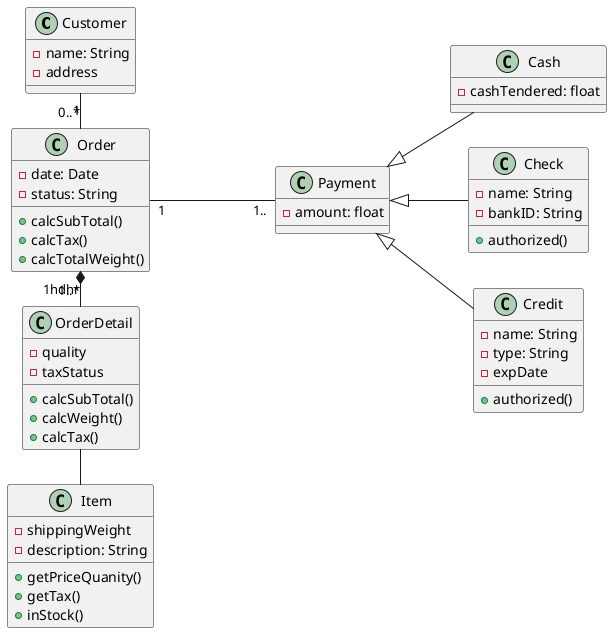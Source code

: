 @startuml
/''' Class Define '''/
class Customer {
    -name: String
    -address
}

class Order {
    -date: Date
    -status: String
    +calcSubTotal()
    +calcTax()
    +calcTotalWeight()
}

class OrderDetail {
    -quality
    -taxStatus
    +calcSubTotal()
    +calcWeight()
    +calcTax()
}

class Item {
    -shippingWeight
    -description: String
    +getPriceQuanity()
    +getTax()
    +inStock()
}

class Payment {
    -amount: float
}

class Cash {
    -cashTendered: float
}

class Check {
    -name: String
    -bankID: String
    +authorized()
}

class Credit {
    -name: String
    -type: String
    -expDate
    +authorized()
}

/''' Class Association '''/
Cash    -up-|>    Payment
Check   -up-|>    Payment
Credit  -up-|>    Payment

left to right direction
Order   "1"-down-- "1.." Payment
OrderDetail "1..*" -left---* "1hdhr" Order
Item ------left-------- OrderDetail
Customer "1" -right---------- "0..*" Order

@enduml